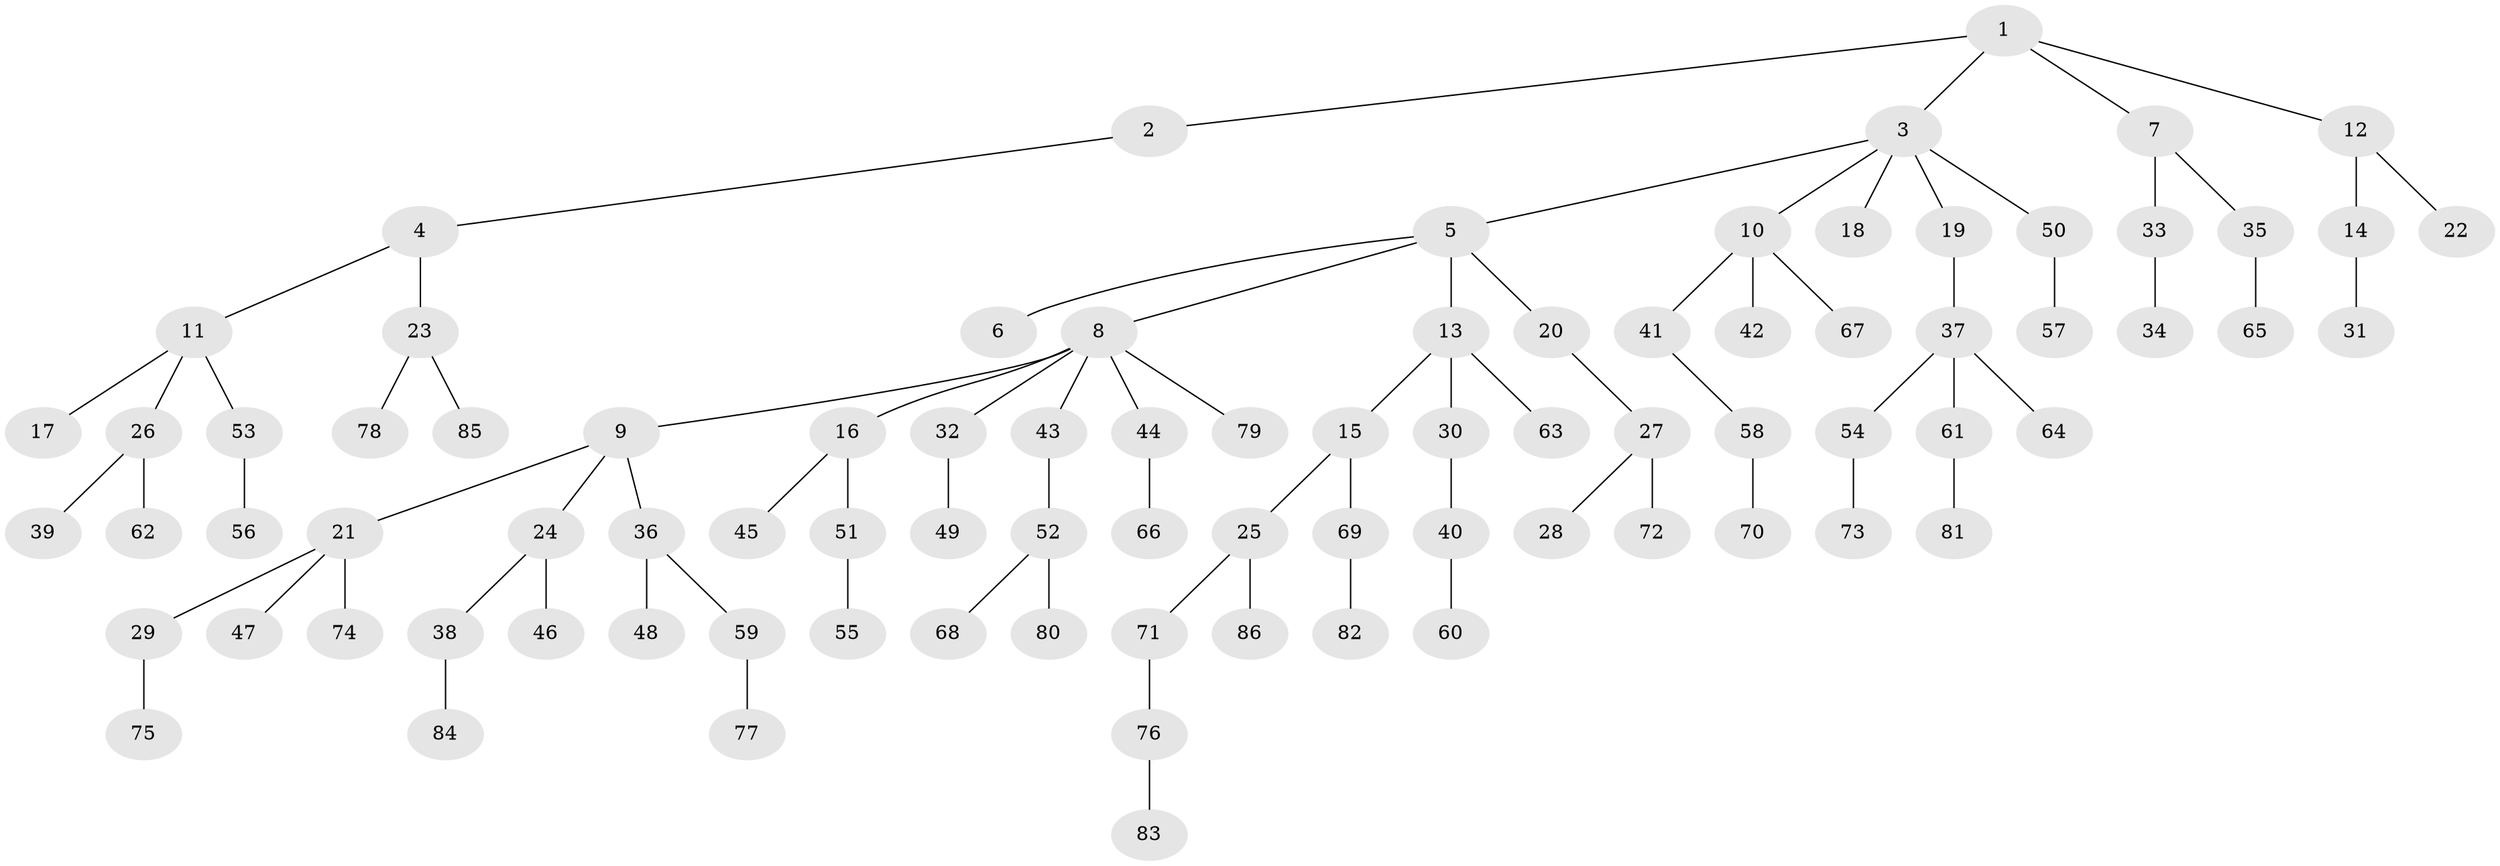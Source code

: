 // coarse degree distribution, {8: 0.017543859649122806, 2: 0.15789473684210525, 4: 0.07017543859649122, 7: 0.017543859649122806, 1: 0.6140350877192983, 3: 0.07017543859649122, 6: 0.017543859649122806, 5: 0.03508771929824561}
// Generated by graph-tools (version 1.1) at 2025/42/03/06/25 10:42:05]
// undirected, 86 vertices, 85 edges
graph export_dot {
graph [start="1"]
  node [color=gray90,style=filled];
  1;
  2;
  3;
  4;
  5;
  6;
  7;
  8;
  9;
  10;
  11;
  12;
  13;
  14;
  15;
  16;
  17;
  18;
  19;
  20;
  21;
  22;
  23;
  24;
  25;
  26;
  27;
  28;
  29;
  30;
  31;
  32;
  33;
  34;
  35;
  36;
  37;
  38;
  39;
  40;
  41;
  42;
  43;
  44;
  45;
  46;
  47;
  48;
  49;
  50;
  51;
  52;
  53;
  54;
  55;
  56;
  57;
  58;
  59;
  60;
  61;
  62;
  63;
  64;
  65;
  66;
  67;
  68;
  69;
  70;
  71;
  72;
  73;
  74;
  75;
  76;
  77;
  78;
  79;
  80;
  81;
  82;
  83;
  84;
  85;
  86;
  1 -- 2;
  1 -- 3;
  1 -- 7;
  1 -- 12;
  2 -- 4;
  3 -- 5;
  3 -- 10;
  3 -- 18;
  3 -- 19;
  3 -- 50;
  4 -- 11;
  4 -- 23;
  5 -- 6;
  5 -- 8;
  5 -- 13;
  5 -- 20;
  7 -- 33;
  7 -- 35;
  8 -- 9;
  8 -- 16;
  8 -- 32;
  8 -- 43;
  8 -- 44;
  8 -- 79;
  9 -- 21;
  9 -- 24;
  9 -- 36;
  10 -- 41;
  10 -- 42;
  10 -- 67;
  11 -- 17;
  11 -- 26;
  11 -- 53;
  12 -- 14;
  12 -- 22;
  13 -- 15;
  13 -- 30;
  13 -- 63;
  14 -- 31;
  15 -- 25;
  15 -- 69;
  16 -- 45;
  16 -- 51;
  19 -- 37;
  20 -- 27;
  21 -- 29;
  21 -- 47;
  21 -- 74;
  23 -- 78;
  23 -- 85;
  24 -- 38;
  24 -- 46;
  25 -- 71;
  25 -- 86;
  26 -- 39;
  26 -- 62;
  27 -- 28;
  27 -- 72;
  29 -- 75;
  30 -- 40;
  32 -- 49;
  33 -- 34;
  35 -- 65;
  36 -- 48;
  36 -- 59;
  37 -- 54;
  37 -- 61;
  37 -- 64;
  38 -- 84;
  40 -- 60;
  41 -- 58;
  43 -- 52;
  44 -- 66;
  50 -- 57;
  51 -- 55;
  52 -- 68;
  52 -- 80;
  53 -- 56;
  54 -- 73;
  58 -- 70;
  59 -- 77;
  61 -- 81;
  69 -- 82;
  71 -- 76;
  76 -- 83;
}
